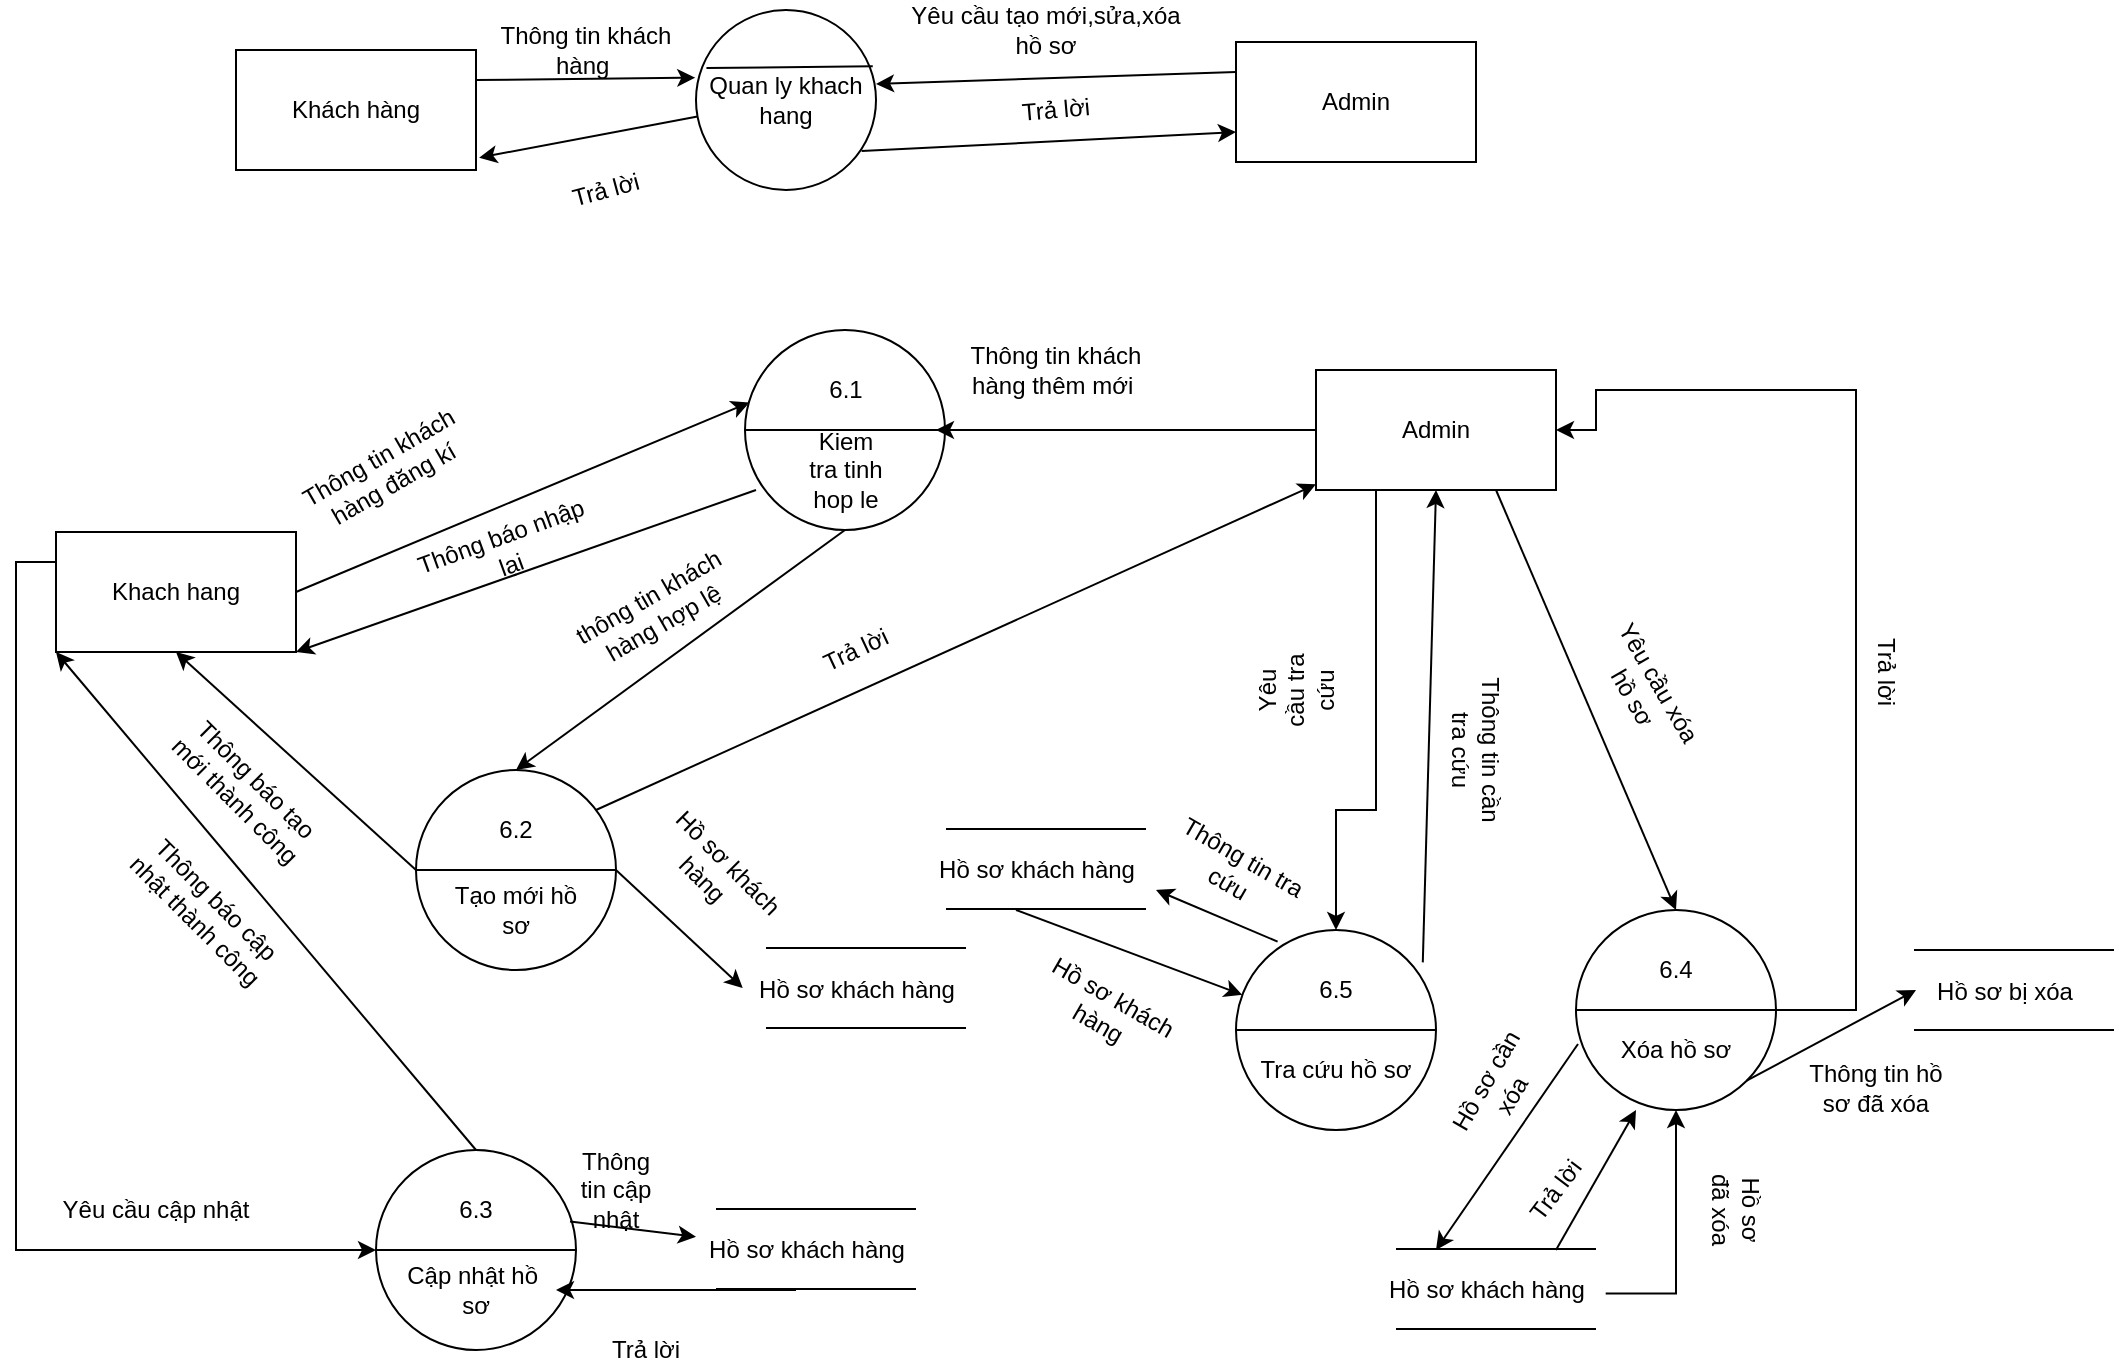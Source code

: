 <mxfile version="13.8.9-1" type="device"><diagram id="JgeWKXrkC_5JvDDDMSsi" name="Page-1"><mxGraphModel dx="1038" dy="523" grid="1" gridSize="10" guides="1" tooltips="1" connect="1" arrows="1" fold="1" page="1" pageScale="1" pageWidth="1169" pageHeight="1654" math="0" shadow="0"><root><mxCell id="0"/><mxCell id="1" parent="0"/><mxCell id="gLQEt93kTb4q3hrymPHU-1" value="Khách hàng" style="rounded=0;whiteSpace=wrap;html=1;" parent="1" vertex="1"><mxGeometry x="130" y="150" width="120" height="60" as="geometry"/></mxCell><mxCell id="gLQEt93kTb4q3hrymPHU-2" value="Quan ly khach hang" style="ellipse;whiteSpace=wrap;html=1;aspect=fixed;" parent="1" vertex="1"><mxGeometry x="360" y="130" width="90" height="90" as="geometry"/></mxCell><mxCell id="gLQEt93kTb4q3hrymPHU-4" value="" style="endArrow=classic;html=1;exitX=1;exitY=0.25;exitDx=0;exitDy=0;entryX=-0.004;entryY=0.376;entryDx=0;entryDy=0;entryPerimeter=0;" parent="1" source="gLQEt93kTb4q3hrymPHU-1" target="gLQEt93kTb4q3hrymPHU-2" edge="1"><mxGeometry width="50" height="50" relative="1" as="geometry"><mxPoint x="500" y="320" as="sourcePoint"/><mxPoint x="550" y="270" as="targetPoint"/></mxGeometry></mxCell><mxCell id="gLQEt93kTb4q3hrymPHU-5" value="Thông tin khách hàng&amp;nbsp;" style="text;html=1;strokeColor=none;fillColor=none;align=center;verticalAlign=middle;whiteSpace=wrap;rounded=0;" parent="1" vertex="1"><mxGeometry x="260" y="140" width="90" height="20" as="geometry"/></mxCell><mxCell id="gLQEt93kTb4q3hrymPHU-6" value="" style="endArrow=classic;html=1;entryX=1.013;entryY=0.897;entryDx=0;entryDy=0;entryPerimeter=0;" parent="1" source="gLQEt93kTb4q3hrymPHU-2" target="gLQEt93kTb4q3hrymPHU-1" edge="1"><mxGeometry width="50" height="50" relative="1" as="geometry"><mxPoint x="500" y="310" as="sourcePoint"/><mxPoint x="340" y="230" as="targetPoint"/></mxGeometry></mxCell><mxCell id="gLQEt93kTb4q3hrymPHU-7" value="Trả lời" style="text;html=1;strokeColor=none;fillColor=none;align=center;verticalAlign=middle;whiteSpace=wrap;rounded=0;rotation=-15;" parent="1" vertex="1"><mxGeometry x="270" y="210" width="90" height="20" as="geometry"/></mxCell><mxCell id="gLQEt93kTb4q3hrymPHU-8" value="Admin" style="rounded=0;whiteSpace=wrap;html=1;" parent="1" vertex="1"><mxGeometry x="630" y="146" width="120" height="60" as="geometry"/></mxCell><mxCell id="gLQEt93kTb4q3hrymPHU-9" value="" style="endArrow=classic;html=1;exitX=0;exitY=0.25;exitDx=0;exitDy=0;entryX=1;entryY=0.411;entryDx=0;entryDy=0;entryPerimeter=0;" parent="1" source="gLQEt93kTb4q3hrymPHU-8" target="gLQEt93kTb4q3hrymPHU-2" edge="1"><mxGeometry width="50" height="50" relative="1" as="geometry"><mxPoint x="500" y="320" as="sourcePoint"/><mxPoint x="620" y="120" as="targetPoint"/></mxGeometry></mxCell><mxCell id="gLQEt93kTb4q3hrymPHU-10" value="Yêu cầu tạo mới,sửa,xóa hồ sơ" style="text;html=1;strokeColor=none;fillColor=none;align=center;verticalAlign=middle;whiteSpace=wrap;rounded=0;" parent="1" vertex="1"><mxGeometry x="460" y="130" width="150" height="20" as="geometry"/></mxCell><mxCell id="gLQEt93kTb4q3hrymPHU-11" value="" style="endArrow=classic;html=1;exitX=0.92;exitY=0.784;exitDx=0;exitDy=0;exitPerimeter=0;entryX=0;entryY=0.75;entryDx=0;entryDy=0;" parent="1" source="gLQEt93kTb4q3hrymPHU-2" target="gLQEt93kTb4q3hrymPHU-8" edge="1"><mxGeometry width="50" height="50" relative="1" as="geometry"><mxPoint x="500" y="310" as="sourcePoint"/><mxPoint x="550" y="260" as="targetPoint"/></mxGeometry></mxCell><mxCell id="gLQEt93kTb4q3hrymPHU-12" value="Trả lời" style="text;html=1;strokeColor=none;fillColor=none;align=center;verticalAlign=middle;whiteSpace=wrap;rounded=0;rotation=-5;" parent="1" vertex="1"><mxGeometry x="494.5" y="170" width="90" height="20" as="geometry"/></mxCell><mxCell id="gLQEt93kTb4q3hrymPHU-13" value="" style="ellipse;whiteSpace=wrap;html=1;aspect=fixed;" parent="1" vertex="1"><mxGeometry x="384.5" y="290" width="100" height="100" as="geometry"/></mxCell><mxCell id="gLQEt93kTb4q3hrymPHU-14" value="" style="ellipse;whiteSpace=wrap;html=1;aspect=fixed;" parent="1" vertex="1"><mxGeometry x="220" y="510" width="100" height="100" as="geometry"/></mxCell><mxCell id="gLQEt93kTb4q3hrymPHU-15" value="" style="endArrow=none;html=1;exitX=0;exitY=0.5;exitDx=0;exitDy=0;entryX=1;entryY=0.5;entryDx=0;entryDy=0;" parent="1" source="gLQEt93kTb4q3hrymPHU-13" target="gLQEt93kTb4q3hrymPHU-13" edge="1"><mxGeometry width="50" height="50" relative="1" as="geometry"><mxPoint x="609.5" y="290" as="sourcePoint"/><mxPoint x="659.5" y="240" as="targetPoint"/></mxGeometry></mxCell><mxCell id="gLQEt93kTb4q3hrymPHU-16" value="" style="endArrow=none;html=1;exitX=0;exitY=0.5;exitDx=0;exitDy=0;entryX=1;entryY=0.5;entryDx=0;entryDy=0;" parent="1" source="gLQEt93kTb4q3hrymPHU-14" target="gLQEt93kTb4q3hrymPHU-14" edge="1"><mxGeometry width="50" height="50" relative="1" as="geometry"><mxPoint x="220" y="620" as="sourcePoint"/><mxPoint x="270" y="570" as="targetPoint"/></mxGeometry></mxCell><mxCell id="gLQEt93kTb4q3hrymPHU-17" value="6.1" style="text;html=1;strokeColor=none;fillColor=none;align=center;verticalAlign=middle;whiteSpace=wrap;rounded=0;" parent="1" vertex="1"><mxGeometry x="414.5" y="310" width="40" height="20" as="geometry"/></mxCell><mxCell id="gLQEt93kTb4q3hrymPHU-18" value="Kiem tra tinh hop le" style="text;html=1;strokeColor=none;fillColor=none;align=center;verticalAlign=middle;whiteSpace=wrap;rounded=0;" parent="1" vertex="1"><mxGeometry x="414.5" y="350" width="40" height="20" as="geometry"/></mxCell><mxCell id="gLQEt93kTb4q3hrymPHU-19" value="" style="endArrow=none;html=1;exitX=0.058;exitY=0.322;exitDx=0;exitDy=0;entryX=0.982;entryY=0.313;entryDx=0;entryDy=0;entryPerimeter=0;exitPerimeter=0;" parent="1" source="gLQEt93kTb4q3hrymPHU-2" target="gLQEt93kTb4q3hrymPHU-2" edge="1"><mxGeometry width="50" height="50" relative="1" as="geometry"><mxPoint x="360" y="210" as="sourcePoint"/><mxPoint x="410" y="160" as="targetPoint"/></mxGeometry></mxCell><mxCell id="gLQEt93kTb4q3hrymPHU-20" value="6.2" style="text;html=1;strokeColor=none;fillColor=none;align=center;verticalAlign=middle;whiteSpace=wrap;rounded=0;" parent="1" vertex="1"><mxGeometry x="230" y="530" width="80" height="20" as="geometry"/></mxCell><mxCell id="gLQEt93kTb4q3hrymPHU-21" value="Tạo mới hồ sơ" style="text;html=1;strokeColor=none;fillColor=none;align=center;verticalAlign=middle;whiteSpace=wrap;rounded=0;" parent="1" vertex="1"><mxGeometry x="230" y="570" width="80" height="20" as="geometry"/></mxCell><mxCell id="gLQEt93kTb4q3hrymPHU-22" value="" style="ellipse;whiteSpace=wrap;html=1;aspect=fixed;" parent="1" vertex="1"><mxGeometry x="200" y="700" width="100" height="100" as="geometry"/></mxCell><mxCell id="gLQEt93kTb4q3hrymPHU-23" value="" style="endArrow=none;html=1;exitX=0;exitY=0.5;exitDx=0;exitDy=0;entryX=1;entryY=0.5;entryDx=0;entryDy=0;" parent="1" source="gLQEt93kTb4q3hrymPHU-22" target="gLQEt93kTb4q3hrymPHU-22" edge="1"><mxGeometry width="50" height="50" relative="1" as="geometry"><mxPoint x="200" y="810" as="sourcePoint"/><mxPoint x="250" y="760" as="targetPoint"/></mxGeometry></mxCell><mxCell id="gLQEt93kTb4q3hrymPHU-24" value="6.3" style="text;html=1;strokeColor=none;fillColor=none;align=center;verticalAlign=middle;whiteSpace=wrap;rounded=0;" parent="1" vertex="1"><mxGeometry x="210" y="720" width="80" height="20" as="geometry"/></mxCell><mxCell id="gLQEt93kTb4q3hrymPHU-25" value="Cập nhật hồ&amp;nbsp; sơ" style="text;html=1;strokeColor=none;fillColor=none;align=center;verticalAlign=middle;whiteSpace=wrap;rounded=0;" parent="1" vertex="1"><mxGeometry x="210" y="760" width="80" height="20" as="geometry"/></mxCell><mxCell id="vIZzHScFhAmNHALjZb-s-51" value="" style="edgeStyle=orthogonalEdgeStyle;rounded=0;orthogonalLoop=1;jettySize=auto;html=1;entryX=1;entryY=0.5;entryDx=0;entryDy=0;" parent="1" source="gLQEt93kTb4q3hrymPHU-26" target="gLQEt93kTb4q3hrymPHU-31" edge="1"><mxGeometry relative="1" as="geometry"><Array as="points"><mxPoint x="940" y="630"/><mxPoint x="940" y="320"/><mxPoint x="810" y="320"/><mxPoint x="810" y="340"/></Array></mxGeometry></mxCell><mxCell id="gLQEt93kTb4q3hrymPHU-26" value="" style="ellipse;whiteSpace=wrap;html=1;aspect=fixed;" parent="1" vertex="1"><mxGeometry x="800" y="580" width="100" height="100" as="geometry"/></mxCell><mxCell id="gLQEt93kTb4q3hrymPHU-27" value="" style="endArrow=none;html=1;exitX=0;exitY=0.5;exitDx=0;exitDy=0;entryX=1;entryY=0.5;entryDx=0;entryDy=0;" parent="1" source="gLQEt93kTb4q3hrymPHU-26" target="gLQEt93kTb4q3hrymPHU-26" edge="1"><mxGeometry width="50" height="50" relative="1" as="geometry"><mxPoint x="800" y="690" as="sourcePoint"/><mxPoint x="850" y="640" as="targetPoint"/></mxGeometry></mxCell><mxCell id="gLQEt93kTb4q3hrymPHU-28" value="6.4" style="text;html=1;strokeColor=none;fillColor=none;align=center;verticalAlign=middle;whiteSpace=wrap;rounded=0;" parent="1" vertex="1"><mxGeometry x="810" y="600" width="80" height="20" as="geometry"/></mxCell><mxCell id="gLQEt93kTb4q3hrymPHU-29" value="Xóa hồ sơ" style="text;html=1;strokeColor=none;fillColor=none;align=center;verticalAlign=middle;whiteSpace=wrap;rounded=0;" parent="1" vertex="1"><mxGeometry x="810" y="640" width="80" height="20" as="geometry"/></mxCell><mxCell id="vIZzHScFhAmNHALjZb-s-18" value="" style="edgeStyle=orthogonalEdgeStyle;rounded=0;orthogonalLoop=1;jettySize=auto;html=1;exitX=0;exitY=0.25;exitDx=0;exitDy=0;entryX=0;entryY=0.5;entryDx=0;entryDy=0;" parent="1" source="gLQEt93kTb4q3hrymPHU-30" target="gLQEt93kTb4q3hrymPHU-22" edge="1"><mxGeometry relative="1" as="geometry"><mxPoint x="40" y="570" as="targetPoint"/></mxGeometry></mxCell><mxCell id="gLQEt93kTb4q3hrymPHU-30" value="Khach hang" style="rounded=0;whiteSpace=wrap;html=1;" parent="1" vertex="1"><mxGeometry x="40" y="391" width="120" height="60" as="geometry"/></mxCell><mxCell id="gLQEt93kTb4q3hrymPHU-31" value="Admin" style="rounded=0;whiteSpace=wrap;html=1;" parent="1" vertex="1"><mxGeometry x="670" y="310" width="120" height="60" as="geometry"/></mxCell><mxCell id="gLQEt93kTb4q3hrymPHU-32" value="" style="endArrow=classic;html=1;exitX=1;exitY=0.5;exitDx=0;exitDy=0;entryX=0.022;entryY=0.362;entryDx=0;entryDy=0;entryPerimeter=0;" parent="1" source="gLQEt93kTb4q3hrymPHU-30" target="gLQEt93kTb4q3hrymPHU-13" edge="1"><mxGeometry width="50" height="50" relative="1" as="geometry"><mxPoint x="180" y="440" as="sourcePoint"/><mxPoint x="280" y="360" as="targetPoint"/></mxGeometry></mxCell><mxCell id="gLQEt93kTb4q3hrymPHU-33" value="Thông tin khách hàng đăng kí" style="text;html=1;strokeColor=none;fillColor=none;align=center;verticalAlign=middle;whiteSpace=wrap;rounded=0;rotation=-30;" parent="1" vertex="1"><mxGeometry x="160" y="350" width="90" height="20" as="geometry"/></mxCell><mxCell id="gLQEt93kTb4q3hrymPHU-35" value="" style="endArrow=classic;html=1;exitX=0.5;exitY=1;exitDx=0;exitDy=0;entryX=0.5;entryY=0;entryDx=0;entryDy=0;" parent="1" source="gLQEt93kTb4q3hrymPHU-13" target="gLQEt93kTb4q3hrymPHU-14" edge="1"><mxGeometry width="50" height="50" relative="1" as="geometry"><mxPoint x="454.5" y="460" as="sourcePoint"/><mxPoint x="510" y="370" as="targetPoint"/></mxGeometry></mxCell><mxCell id="gLQEt93kTb4q3hrymPHU-36" value="&amp;nbsp;Hồ sơ khách hàng&amp;nbsp;" style="text;html=1;strokeColor=none;fillColor=none;align=center;verticalAlign=middle;whiteSpace=wrap;rounded=0;rotation=45;" parent="1" vertex="1"><mxGeometry x="324.5" y="550" width="90" height="20" as="geometry"/></mxCell><mxCell id="gLQEt93kTb4q3hrymPHU-37" value="" style="endArrow=none;html=1;" parent="1" edge="1"><mxGeometry width="50" height="50" relative="1" as="geometry"><mxPoint x="395" y="639" as="sourcePoint"/><mxPoint x="495" y="639" as="targetPoint"/></mxGeometry></mxCell><mxCell id="gLQEt93kTb4q3hrymPHU-38" value="" style="endArrow=none;html=1;" parent="1" edge="1"><mxGeometry width="50" height="50" relative="1" as="geometry"><mxPoint x="395" y="599" as="sourcePoint"/><mxPoint x="495" y="599" as="targetPoint"/></mxGeometry></mxCell><mxCell id="gLQEt93kTb4q3hrymPHU-48" value="" style="edgeStyle=orthogonalEdgeStyle;rounded=0;orthogonalLoop=1;jettySize=auto;html=1;entryX=0.5;entryY=0;entryDx=0;entryDy=0;exitX=0.25;exitY=1;exitDx=0;exitDy=0;" parent="1" source="gLQEt93kTb4q3hrymPHU-31" target="gLQEt93kTb4q3hrymPHU-42" edge="1"><mxGeometry relative="1" as="geometry"><Array as="points"><mxPoint x="700" y="530"/><mxPoint x="680" y="530"/></Array><mxPoint x="700" y="500" as="sourcePoint"/></mxGeometry></mxCell><mxCell id="gLQEt93kTb4q3hrymPHU-39" value="Hồ sơ khách hàng" style="text;html=1;align=center;verticalAlign=middle;resizable=0;points=[];autosize=1;" parent="1" vertex="1"><mxGeometry x="385" y="609.5" width="110" height="20" as="geometry"/></mxCell><mxCell id="gLQEt93kTb4q3hrymPHU-40" value="" style="endArrow=classic;html=1;exitX=1;exitY=0.5;exitDx=0;exitDy=0;entryX=-0.015;entryY=0.475;entryDx=0;entryDy=0;entryPerimeter=0;" parent="1" source="gLQEt93kTb4q3hrymPHU-14" target="gLQEt93kTb4q3hrymPHU-39" edge="1"><mxGeometry width="50" height="50" relative="1" as="geometry"><mxPoint x="500" y="500" as="sourcePoint"/><mxPoint x="550" y="450" as="targetPoint"/></mxGeometry></mxCell><mxCell id="gLQEt93kTb4q3hrymPHU-42" value="" style="ellipse;whiteSpace=wrap;html=1;aspect=fixed;" parent="1" vertex="1"><mxGeometry x="630" y="590" width="100" height="100" as="geometry"/></mxCell><mxCell id="gLQEt93kTb4q3hrymPHU-43" value="" style="endArrow=none;html=1;exitX=0;exitY=0.5;exitDx=0;exitDy=0;entryX=1;entryY=0.5;entryDx=0;entryDy=0;" parent="1" source="gLQEt93kTb4q3hrymPHU-42" target="gLQEt93kTb4q3hrymPHU-42" edge="1"><mxGeometry width="50" height="50" relative="1" as="geometry"><mxPoint x="630" y="700" as="sourcePoint"/><mxPoint x="680" y="650" as="targetPoint"/></mxGeometry></mxCell><mxCell id="gLQEt93kTb4q3hrymPHU-44" value="6.5" style="text;html=1;strokeColor=none;fillColor=none;align=center;verticalAlign=middle;whiteSpace=wrap;rounded=0;" parent="1" vertex="1"><mxGeometry x="640" y="610" width="80" height="20" as="geometry"/></mxCell><mxCell id="gLQEt93kTb4q3hrymPHU-45" value="Tra cứu hồ sơ" style="text;html=1;strokeColor=none;fillColor=none;align=center;verticalAlign=middle;whiteSpace=wrap;rounded=0;" parent="1" vertex="1"><mxGeometry x="640" y="650" width="80" height="20" as="geometry"/></mxCell><mxCell id="gLQEt93kTb4q3hrymPHU-46" value="" style="endArrow=classic;html=1;exitX=0.208;exitY=0.058;exitDx=0;exitDy=0;exitPerimeter=0;" parent="1" source="gLQEt93kTb4q3hrymPHU-42" edge="1"><mxGeometry width="50" height="50" relative="1" as="geometry"><mxPoint x="500" y="500" as="sourcePoint"/><mxPoint x="590" y="570" as="targetPoint"/></mxGeometry></mxCell><mxCell id="vIZzHScFhAmNHALjZb-s-1" value="thông tin khách hàng hợp lệ" style="text;html=1;strokeColor=none;fillColor=none;align=center;verticalAlign=middle;whiteSpace=wrap;rounded=0;rotation=-30;" parent="1" vertex="1"><mxGeometry x="294.5" y="420" width="90" height="20" as="geometry"/></mxCell><mxCell id="vIZzHScFhAmNHALjZb-s-2" value="" style="endArrow=classic;html=1;exitX=0.055;exitY=0.8;exitDx=0;exitDy=0;entryX=1;entryY=1;entryDx=0;entryDy=0;exitPerimeter=0;" parent="1" source="gLQEt93kTb4q3hrymPHU-13" target="gLQEt93kTb4q3hrymPHU-30" edge="1"><mxGeometry width="50" height="50" relative="1" as="geometry"><mxPoint x="500" y="490" as="sourcePoint"/><mxPoint x="550" y="440" as="targetPoint"/></mxGeometry></mxCell><mxCell id="vIZzHScFhAmNHALjZb-s-3" value="Thông báo nhập lại" style="text;html=1;strokeColor=none;fillColor=none;align=center;verticalAlign=middle;whiteSpace=wrap;rounded=0;rotation=-20;" parent="1" vertex="1"><mxGeometry x="220" y="390" width="90" height="20" as="geometry"/></mxCell><mxCell id="vIZzHScFhAmNHALjZb-s-4" value="" style="endArrow=classic;html=1;exitX=0;exitY=0.5;exitDx=0;exitDy=0;entryX=0.5;entryY=1;entryDx=0;entryDy=0;" parent="1" source="gLQEt93kTb4q3hrymPHU-14" target="gLQEt93kTb4q3hrymPHU-30" edge="1"><mxGeometry width="50" height="50" relative="1" as="geometry"><mxPoint x="500" y="490" as="sourcePoint"/><mxPoint x="550" y="440" as="targetPoint"/></mxGeometry></mxCell><mxCell id="vIZzHScFhAmNHALjZb-s-5" value="Thông báo tạo mới thành công" style="text;html=1;strokeColor=none;fillColor=none;align=center;verticalAlign=middle;whiteSpace=wrap;rounded=0;rotation=45;" parent="1" vertex="1"><mxGeometry x="90" y="510" width="90" height="20" as="geometry"/></mxCell><mxCell id="vIZzHScFhAmNHALjZb-s-6" value="" style="endArrow=classic;html=1;exitX=0;exitY=0.5;exitDx=0;exitDy=0;" parent="1" source="gLQEt93kTb4q3hrymPHU-31" edge="1"><mxGeometry width="50" height="50" relative="1" as="geometry"><mxPoint x="500" y="450" as="sourcePoint"/><mxPoint x="480" y="340" as="targetPoint"/></mxGeometry></mxCell><mxCell id="vIZzHScFhAmNHALjZb-s-7" value="Thông tin khách hàng thêm mới&amp;nbsp;" style="text;html=1;strokeColor=none;fillColor=none;align=center;verticalAlign=middle;whiteSpace=wrap;rounded=0;rotation=0;" parent="1" vertex="1"><mxGeometry x="495" y="300" width="90" height="20" as="geometry"/></mxCell><mxCell id="vIZzHScFhAmNHALjZb-s-8" value="" style="endArrow=classic;html=1;exitX=1;exitY=0;exitDx=0;exitDy=0;" parent="1" source="gLQEt93kTb4q3hrymPHU-20" target="gLQEt93kTb4q3hrymPHU-31" edge="1"><mxGeometry width="50" height="50" relative="1" as="geometry"><mxPoint x="500" y="450" as="sourcePoint"/><mxPoint x="550" y="400" as="targetPoint"/></mxGeometry></mxCell><mxCell id="vIZzHScFhAmNHALjZb-s-10" value="Trả lời" style="text;html=1;strokeColor=none;fillColor=none;align=center;verticalAlign=middle;whiteSpace=wrap;rounded=0;rotation=-25;" parent="1" vertex="1"><mxGeometry x="395" y="440" width="90" height="20" as="geometry"/></mxCell><mxCell id="vIZzHScFhAmNHALjZb-s-11" value="" style="endArrow=none;html=1;" parent="1" edge="1"><mxGeometry width="50" height="50" relative="1" as="geometry"><mxPoint x="485" y="579.5" as="sourcePoint"/><mxPoint x="585" y="579.5" as="targetPoint"/></mxGeometry></mxCell><mxCell id="vIZzHScFhAmNHALjZb-s-12" value="" style="endArrow=none;html=1;" parent="1" edge="1"><mxGeometry width="50" height="50" relative="1" as="geometry"><mxPoint x="485" y="539.5" as="sourcePoint"/><mxPoint x="585" y="539.5" as="targetPoint"/></mxGeometry></mxCell><mxCell id="vIZzHScFhAmNHALjZb-s-13" value="Hồ sơ khách hàng" style="text;html=1;align=center;verticalAlign=middle;resizable=0;points=[];autosize=1;" parent="1" vertex="1"><mxGeometry x="475" y="550" width="110" height="20" as="geometry"/></mxCell><mxCell id="vIZzHScFhAmNHALjZb-s-14" value="Yêu cầu tra cứu" style="text;html=1;strokeColor=none;fillColor=none;align=center;verticalAlign=middle;whiteSpace=wrap;rounded=0;rotation=-90;" parent="1" vertex="1"><mxGeometry x="640" y="460" width="40" height="20" as="geometry"/></mxCell><mxCell id="vIZzHScFhAmNHALjZb-s-15" value="" style="endArrow=classic;html=1;exitX=0.5;exitY=0;exitDx=0;exitDy=0;entryX=0;entryY=1;entryDx=0;entryDy=0;" parent="1" source="gLQEt93kTb4q3hrymPHU-22" target="gLQEt93kTb4q3hrymPHU-30" edge="1"><mxGeometry width="50" height="50" relative="1" as="geometry"><mxPoint x="500" y="660" as="sourcePoint"/><mxPoint x="550" y="610" as="targetPoint"/></mxGeometry></mxCell><mxCell id="vIZzHScFhAmNHALjZb-s-19" value="Yêu cầu cập nhật" style="text;html=1;strokeColor=none;fillColor=none;align=center;verticalAlign=middle;whiteSpace=wrap;rounded=0;" parent="1" vertex="1"><mxGeometry x="40" y="720" width="100" height="20" as="geometry"/></mxCell><mxCell id="vIZzHScFhAmNHALjZb-s-20" value="Thông báo cập nhật thành công" style="text;html=1;strokeColor=none;fillColor=none;align=center;verticalAlign=middle;whiteSpace=wrap;rounded=0;rotation=45;" parent="1" vertex="1"><mxGeometry x="70" y="570" width="90" height="20" as="geometry"/></mxCell><mxCell id="vIZzHScFhAmNHALjZb-s-21" value="" style="endArrow=none;html=1;" parent="1" edge="1"><mxGeometry width="50" height="50" relative="1" as="geometry"><mxPoint x="370" y="769.5" as="sourcePoint"/><mxPoint x="470" y="769.5" as="targetPoint"/></mxGeometry></mxCell><mxCell id="vIZzHScFhAmNHALjZb-s-22" value="" style="endArrow=none;html=1;" parent="1" edge="1"><mxGeometry width="50" height="50" relative="1" as="geometry"><mxPoint x="370" y="729.5" as="sourcePoint"/><mxPoint x="470" y="729.5" as="targetPoint"/></mxGeometry></mxCell><mxCell id="vIZzHScFhAmNHALjZb-s-23" value="Hồ sơ khách hàng" style="text;html=1;align=center;verticalAlign=middle;resizable=0;points=[];autosize=1;" parent="1" vertex="1"><mxGeometry x="360" y="740" width="110" height="20" as="geometry"/></mxCell><mxCell id="vIZzHScFhAmNHALjZb-s-24" value="" style="endArrow=none;html=1;" parent="1" edge="1"><mxGeometry width="50" height="50" relative="1" as="geometry"><mxPoint x="969" y="640" as="sourcePoint"/><mxPoint x="1069" y="640" as="targetPoint"/></mxGeometry></mxCell><mxCell id="vIZzHScFhAmNHALjZb-s-25" value="" style="endArrow=none;html=1;" parent="1" edge="1"><mxGeometry width="50" height="50" relative="1" as="geometry"><mxPoint x="969" y="600" as="sourcePoint"/><mxPoint x="1069" y="600" as="targetPoint"/></mxGeometry></mxCell><mxCell id="vIZzHScFhAmNHALjZb-s-26" value="Hồ sơ bị xóa" style="text;html=1;align=center;verticalAlign=middle;resizable=0;points=[];autosize=1;" parent="1" vertex="1"><mxGeometry x="974" y="610.5" width="80" height="20" as="geometry"/></mxCell><mxCell id="vIZzHScFhAmNHALjZb-s-28" value="" style="endArrow=classic;html=1;exitX=0.97;exitY=0.358;exitDx=0;exitDy=0;exitPerimeter=0;" parent="1" source="gLQEt93kTb4q3hrymPHU-22" target="vIZzHScFhAmNHALjZb-s-23" edge="1"><mxGeometry width="50" height="50" relative="1" as="geometry"><mxPoint x="340" y="640" as="sourcePoint"/><mxPoint x="390" y="590" as="targetPoint"/></mxGeometry></mxCell><mxCell id="vIZzHScFhAmNHALjZb-s-30" value="Thông tin tra cứu" style="text;html=1;strokeColor=none;fillColor=none;align=center;verticalAlign=middle;whiteSpace=wrap;rounded=0;rotation=30;" parent="1" vertex="1"><mxGeometry x="585" y="550" width="90" height="20" as="geometry"/></mxCell><mxCell id="vIZzHScFhAmNHALjZb-s-31" value="Thông tin cập nhật" style="text;html=1;strokeColor=none;fillColor=none;align=center;verticalAlign=middle;whiteSpace=wrap;rounded=0;" parent="1" vertex="1"><mxGeometry x="300" y="710" width="40" height="20" as="geometry"/></mxCell><mxCell id="vIZzHScFhAmNHALjZb-s-32" value="" style="endArrow=classic;html=1;" parent="1" target="gLQEt93kTb4q3hrymPHU-42" edge="1"><mxGeometry width="50" height="50" relative="1" as="geometry"><mxPoint x="520" y="580" as="sourcePoint"/><mxPoint x="620" y="640" as="targetPoint"/></mxGeometry></mxCell><mxCell id="vIZzHScFhAmNHALjZb-s-33" value="Hồ sơ khách hàng" style="text;html=1;strokeColor=none;fillColor=none;align=center;verticalAlign=middle;whiteSpace=wrap;rounded=0;rotation=30;" parent="1" vertex="1"><mxGeometry x="530" y="620" width="70" height="20" as="geometry"/></mxCell><mxCell id="vIZzHScFhAmNHALjZb-s-34" value="" style="endArrow=classic;html=1;exitX=0.75;exitY=1;exitDx=0;exitDy=0;entryX=0.5;entryY=0;entryDx=0;entryDy=0;" parent="1" source="gLQEt93kTb4q3hrymPHU-31" target="gLQEt93kTb4q3hrymPHU-26" edge="1"><mxGeometry width="50" height="50" relative="1" as="geometry"><mxPoint x="420" y="590" as="sourcePoint"/><mxPoint x="470" y="540" as="targetPoint"/></mxGeometry></mxCell><mxCell id="vIZzHScFhAmNHALjZb-s-36" value="Yêu cầu xóa hồ sơ" style="text;html=1;strokeColor=none;fillColor=none;align=center;verticalAlign=middle;whiteSpace=wrap;rounded=0;rotation=60;" parent="1" vertex="1"><mxGeometry x="800" y="460" width="70" height="20" as="geometry"/></mxCell><mxCell id="vIZzHScFhAmNHALjZb-s-38" value="" style="endArrow=none;html=1;" parent="1" edge="1"><mxGeometry width="50" height="50" relative="1" as="geometry"><mxPoint x="710" y="789.5" as="sourcePoint"/><mxPoint x="810" y="789.5" as="targetPoint"/></mxGeometry></mxCell><mxCell id="vIZzHScFhAmNHALjZb-s-39" value="" style="endArrow=none;html=1;" parent="1" edge="1"><mxGeometry width="50" height="50" relative="1" as="geometry"><mxPoint x="710" y="749.5" as="sourcePoint"/><mxPoint x="810" y="749.5" as="targetPoint"/></mxGeometry></mxCell><mxCell id="vIZzHScFhAmNHALjZb-s-48" value="" style="edgeStyle=orthogonalEdgeStyle;rounded=0;orthogonalLoop=1;jettySize=auto;html=1;exitX=1.044;exitY=0.59;exitDx=0;exitDy=0;exitPerimeter=0;entryX=0.5;entryY=1;entryDx=0;entryDy=0;" parent="1" source="vIZzHScFhAmNHALjZb-s-40" target="gLQEt93kTb4q3hrymPHU-26" edge="1"><mxGeometry relative="1" as="geometry"><Array as="points"><mxPoint x="850" y="772"/></Array></mxGeometry></mxCell><mxCell id="vIZzHScFhAmNHALjZb-s-40" value="Hồ sơ khách hàng" style="text;html=1;align=center;verticalAlign=middle;resizable=0;points=[];autosize=1;" parent="1" vertex="1"><mxGeometry x="700" y="760" width="110" height="20" as="geometry"/></mxCell><mxCell id="vIZzHScFhAmNHALjZb-s-41" value="" style="endArrow=classic;html=1;exitX=0.01;exitY=0.67;exitDx=0;exitDy=0;exitPerimeter=0;" parent="1" source="gLQEt93kTb4q3hrymPHU-26" edge="1"><mxGeometry width="50" height="50" relative="1" as="geometry"><mxPoint x="620" y="560" as="sourcePoint"/><mxPoint x="730" y="750" as="targetPoint"/></mxGeometry></mxCell><mxCell id="vIZzHScFhAmNHALjZb-s-42" value="" style="endArrow=classic;html=1;exitX=0.934;exitY=0.162;exitDx=0;exitDy=0;exitPerimeter=0;entryX=0.5;entryY=1;entryDx=0;entryDy=0;" parent="1" source="gLQEt93kTb4q3hrymPHU-42" target="gLQEt93kTb4q3hrymPHU-31" edge="1"><mxGeometry width="50" height="50" relative="1" as="geometry"><mxPoint x="620" y="560" as="sourcePoint"/><mxPoint x="670" y="510" as="targetPoint"/></mxGeometry></mxCell><mxCell id="vIZzHScFhAmNHALjZb-s-43" value="Thông tin cần tra cứu" style="text;html=1;strokeColor=none;fillColor=none;align=center;verticalAlign=middle;whiteSpace=wrap;rounded=0;rotation=90;" parent="1" vertex="1"><mxGeometry x="710" y="490" width="80" height="20" as="geometry"/></mxCell><mxCell id="vIZzHScFhAmNHALjZb-s-44" value="Hồ sơ cần xóa" style="text;html=1;strokeColor=none;fillColor=none;align=center;verticalAlign=middle;whiteSpace=wrap;rounded=0;rotation=-60;" parent="1" vertex="1"><mxGeometry x="728.75" y="659.17" width="65" height="20" as="geometry"/></mxCell><mxCell id="vIZzHScFhAmNHALjZb-s-45" value="" style="endArrow=classic;html=1;entryX=0.3;entryY=1;entryDx=0;entryDy=0;entryPerimeter=0;" parent="1" target="gLQEt93kTb4q3hrymPHU-26" edge="1"><mxGeometry width="50" height="50" relative="1" as="geometry"><mxPoint x="790" y="750" as="sourcePoint"/><mxPoint x="770" y="490" as="targetPoint"/></mxGeometry></mxCell><mxCell id="vIZzHScFhAmNHALjZb-s-49" value="Hồ sơ đã xóa" style="text;html=1;strokeColor=none;fillColor=none;align=center;verticalAlign=middle;whiteSpace=wrap;rounded=0;rotation=90;" parent="1" vertex="1"><mxGeometry x="860" y="720" width="40" height="20" as="geometry"/></mxCell><mxCell id="vIZzHScFhAmNHALjZb-s-50" value="Trả lời" style="text;html=1;strokeColor=none;fillColor=none;align=center;verticalAlign=middle;whiteSpace=wrap;rounded=0;rotation=-53;" parent="1" vertex="1"><mxGeometry x="770" y="710" width="40" height="20" as="geometry"/></mxCell><mxCell id="vIZzHScFhAmNHALjZb-s-52" value="Trả lời" style="text;html=1;strokeColor=none;fillColor=none;align=center;verticalAlign=middle;whiteSpace=wrap;rounded=0;rotation=90;" parent="1" vertex="1"><mxGeometry x="910" y="451" width="90" height="20" as="geometry"/></mxCell><mxCell id="vIZzHScFhAmNHALjZb-s-53" value="" style="endArrow=classic;html=1;exitX=1;exitY=1;exitDx=0;exitDy=0;" parent="1" source="gLQEt93kTb4q3hrymPHU-26" edge="1"><mxGeometry width="50" height="50" relative="1" as="geometry"><mxPoint x="720" y="520" as="sourcePoint"/><mxPoint x="970" y="620" as="targetPoint"/></mxGeometry></mxCell><mxCell id="vIZzHScFhAmNHALjZb-s-54" value="Thông tin hồ sơ đã xóa" style="text;html=1;strokeColor=none;fillColor=none;align=center;verticalAlign=middle;whiteSpace=wrap;rounded=0;" parent="1" vertex="1"><mxGeometry x="910" y="659.17" width="80" height="20" as="geometry"/></mxCell><mxCell id="IRrm6xSUtkIuGk5Xg-MT-1" value="" style="endArrow=classic;html=1;entryX=1;entryY=0.5;entryDx=0;entryDy=0;" edge="1" parent="1" target="gLQEt93kTb4q3hrymPHU-25"><mxGeometry width="50" height="50" relative="1" as="geometry"><mxPoint x="410" y="770" as="sourcePoint"/><mxPoint x="590" y="550" as="targetPoint"/></mxGeometry></mxCell><mxCell id="IRrm6xSUtkIuGk5Xg-MT-2" value="Trả lời" style="text;html=1;strokeColor=none;fillColor=none;align=center;verticalAlign=middle;whiteSpace=wrap;rounded=0;rotation=0;" vertex="1" parent="1"><mxGeometry x="290" y="790" width="90" height="20" as="geometry"/></mxCell></root></mxGraphModel></diagram></mxfile>